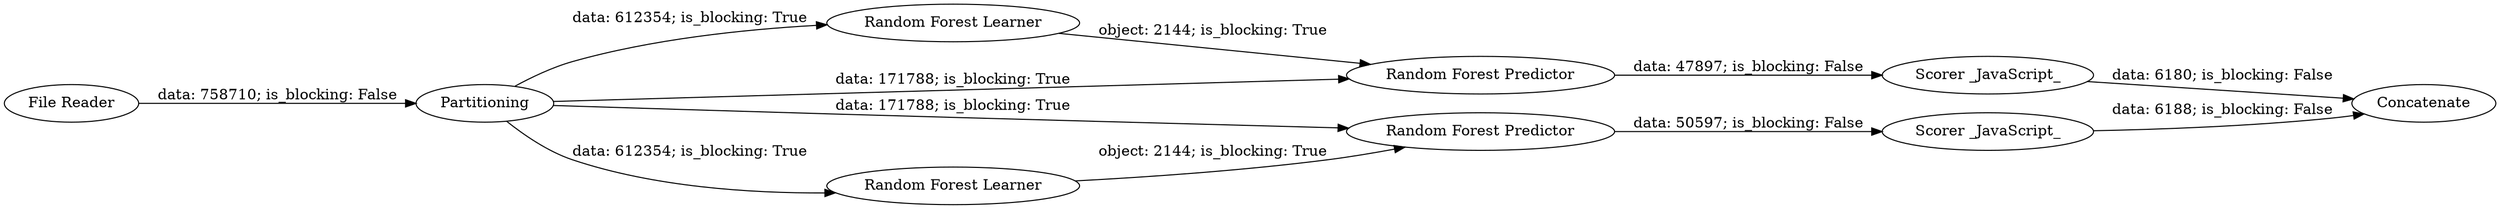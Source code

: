 digraph {
	"-4802676131406959798_1" [label="File Reader"]
	"-4802676131406959798_11" [label=Concatenate]
	"-4802676131406959798_2" [label="Random Forest Learner"]
	"-4802676131406959798_10" [label="Scorer _JavaScript_"]
	"-4802676131406959798_4" [label=Partitioning]
	"-4802676131406959798_3" [label="Random Forest Predictor"]
	"-4802676131406959798_9" [label="Random Forest Predictor"]
	"-4802676131406959798_6" [label="Random Forest Learner"]
	"-4802676131406959798_8" [label="Scorer _JavaScript_"]
	"-4802676131406959798_6" -> "-4802676131406959798_9" [label="object: 2144; is_blocking: True"]
	"-4802676131406959798_4" -> "-4802676131406959798_2" [label="data: 612354; is_blocking: True"]
	"-4802676131406959798_4" -> "-4802676131406959798_3" [label="data: 171788; is_blocking: True"]
	"-4802676131406959798_9" -> "-4802676131406959798_10" [label="data: 50597; is_blocking: False"]
	"-4802676131406959798_2" -> "-4802676131406959798_3" [label="object: 2144; is_blocking: True"]
	"-4802676131406959798_10" -> "-4802676131406959798_11" [label="data: 6188; is_blocking: False"]
	"-4802676131406959798_4" -> "-4802676131406959798_6" [label="data: 612354; is_blocking: True"]
	"-4802676131406959798_8" -> "-4802676131406959798_11" [label="data: 6180; is_blocking: False"]
	"-4802676131406959798_4" -> "-4802676131406959798_9" [label="data: 171788; is_blocking: True"]
	"-4802676131406959798_3" -> "-4802676131406959798_8" [label="data: 47897; is_blocking: False"]
	"-4802676131406959798_1" -> "-4802676131406959798_4" [label="data: 758710; is_blocking: False"]
	rankdir=LR
}
